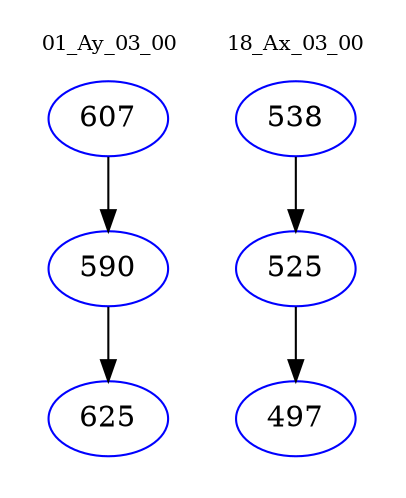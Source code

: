 digraph{
subgraph cluster_0 {
color = white
label = "01_Ay_03_00";
fontsize=10;
T0_607 [label="607", color="blue"]
T0_607 -> T0_590 [color="black"]
T0_590 [label="590", color="blue"]
T0_590 -> T0_625 [color="black"]
T0_625 [label="625", color="blue"]
}
subgraph cluster_1 {
color = white
label = "18_Ax_03_00";
fontsize=10;
T1_538 [label="538", color="blue"]
T1_538 -> T1_525 [color="black"]
T1_525 [label="525", color="blue"]
T1_525 -> T1_497 [color="black"]
T1_497 [label="497", color="blue"]
}
}
